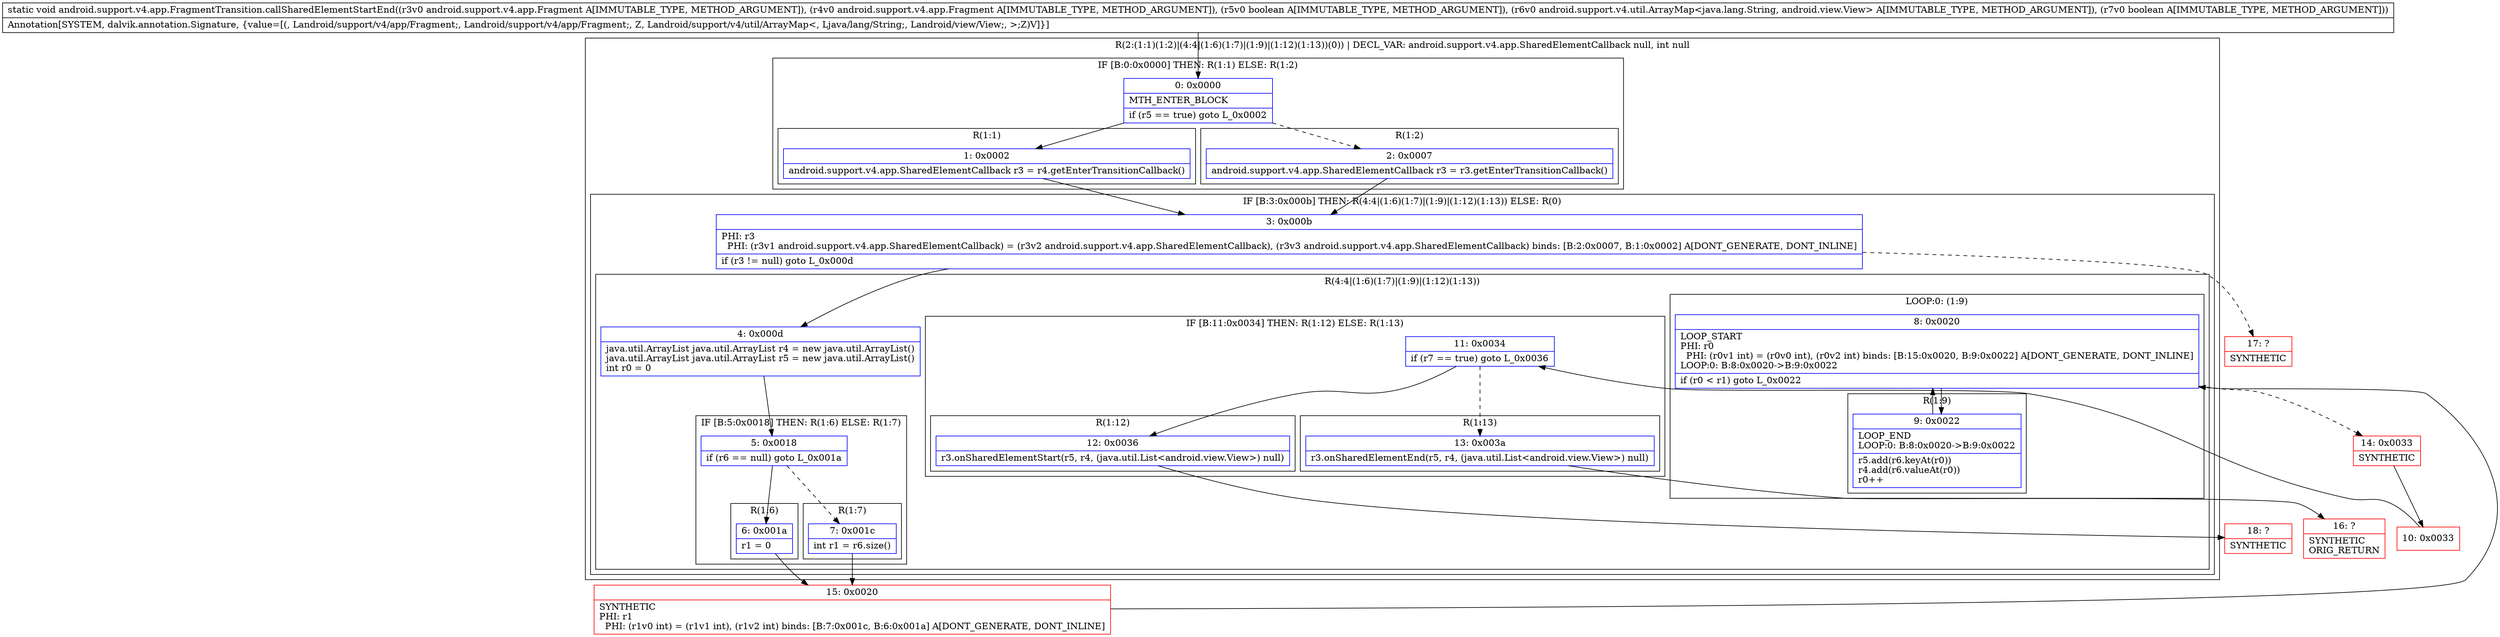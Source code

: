 digraph "CFG forandroid.support.v4.app.FragmentTransition.callSharedElementStartEnd(Landroid\/support\/v4\/app\/Fragment;Landroid\/support\/v4\/app\/Fragment;ZLandroid\/support\/v4\/util\/ArrayMap;Z)V" {
subgraph cluster_Region_110373510 {
label = "R(2:(1:1)(1:2)|(4:4|(1:6)(1:7)|(1:9)|(1:12)(1:13))(0)) | DECL_VAR: android.support.v4.app.SharedElementCallback null, int null\l";
node [shape=record,color=blue];
subgraph cluster_IfRegion_1510254415 {
label = "IF [B:0:0x0000] THEN: R(1:1) ELSE: R(1:2)";
node [shape=record,color=blue];
Node_0 [shape=record,label="{0\:\ 0x0000|MTH_ENTER_BLOCK\l|if (r5 == true) goto L_0x0002\l}"];
subgraph cluster_Region_841698127 {
label = "R(1:1)";
node [shape=record,color=blue];
Node_1 [shape=record,label="{1\:\ 0x0002|android.support.v4.app.SharedElementCallback r3 = r4.getEnterTransitionCallback()\l}"];
}
subgraph cluster_Region_764535667 {
label = "R(1:2)";
node [shape=record,color=blue];
Node_2 [shape=record,label="{2\:\ 0x0007|android.support.v4.app.SharedElementCallback r3 = r3.getEnterTransitionCallback()\l}"];
}
}
subgraph cluster_IfRegion_1743447078 {
label = "IF [B:3:0x000b] THEN: R(4:4|(1:6)(1:7)|(1:9)|(1:12)(1:13)) ELSE: R(0)";
node [shape=record,color=blue];
Node_3 [shape=record,label="{3\:\ 0x000b|PHI: r3 \l  PHI: (r3v1 android.support.v4.app.SharedElementCallback) = (r3v2 android.support.v4.app.SharedElementCallback), (r3v3 android.support.v4.app.SharedElementCallback) binds: [B:2:0x0007, B:1:0x0002] A[DONT_GENERATE, DONT_INLINE]\l|if (r3 != null) goto L_0x000d\l}"];
subgraph cluster_Region_961592133 {
label = "R(4:4|(1:6)(1:7)|(1:9)|(1:12)(1:13))";
node [shape=record,color=blue];
Node_4 [shape=record,label="{4\:\ 0x000d|java.util.ArrayList java.util.ArrayList r4 = new java.util.ArrayList()\ljava.util.ArrayList java.util.ArrayList r5 = new java.util.ArrayList()\lint r0 = 0\l}"];
subgraph cluster_IfRegion_629797770 {
label = "IF [B:5:0x0018] THEN: R(1:6) ELSE: R(1:7)";
node [shape=record,color=blue];
Node_5 [shape=record,label="{5\:\ 0x0018|if (r6 == null) goto L_0x001a\l}"];
subgraph cluster_Region_1337065819 {
label = "R(1:6)";
node [shape=record,color=blue];
Node_6 [shape=record,label="{6\:\ 0x001a|r1 = 0\l}"];
}
subgraph cluster_Region_345506965 {
label = "R(1:7)";
node [shape=record,color=blue];
Node_7 [shape=record,label="{7\:\ 0x001c|int r1 = r6.size()\l}"];
}
}
subgraph cluster_LoopRegion_715909138 {
label = "LOOP:0: (1:9)";
node [shape=record,color=blue];
Node_8 [shape=record,label="{8\:\ 0x0020|LOOP_START\lPHI: r0 \l  PHI: (r0v1 int) = (r0v0 int), (r0v2 int) binds: [B:15:0x0020, B:9:0x0022] A[DONT_GENERATE, DONT_INLINE]\lLOOP:0: B:8:0x0020\-\>B:9:0x0022\l|if (r0 \< r1) goto L_0x0022\l}"];
subgraph cluster_Region_1554797622 {
label = "R(1:9)";
node [shape=record,color=blue];
Node_9 [shape=record,label="{9\:\ 0x0022|LOOP_END\lLOOP:0: B:8:0x0020\-\>B:9:0x0022\l|r5.add(r6.keyAt(r0))\lr4.add(r6.valueAt(r0))\lr0++\l}"];
}
}
subgraph cluster_IfRegion_49167783 {
label = "IF [B:11:0x0034] THEN: R(1:12) ELSE: R(1:13)";
node [shape=record,color=blue];
Node_11 [shape=record,label="{11\:\ 0x0034|if (r7 == true) goto L_0x0036\l}"];
subgraph cluster_Region_2122624683 {
label = "R(1:12)";
node [shape=record,color=blue];
Node_12 [shape=record,label="{12\:\ 0x0036|r3.onSharedElementStart(r5, r4, (java.util.List\<android.view.View\>) null)\l}"];
}
subgraph cluster_Region_371061511 {
label = "R(1:13)";
node [shape=record,color=blue];
Node_13 [shape=record,label="{13\:\ 0x003a|r3.onSharedElementEnd(r5, r4, (java.util.List\<android.view.View\>) null)\l}"];
}
}
}
subgraph cluster_Region_2108677226 {
label = "R(0)";
node [shape=record,color=blue];
}
}
}
Node_10 [shape=record,color=red,label="{10\:\ 0x0033}"];
Node_14 [shape=record,color=red,label="{14\:\ 0x0033|SYNTHETIC\l}"];
Node_15 [shape=record,color=red,label="{15\:\ 0x0020|SYNTHETIC\lPHI: r1 \l  PHI: (r1v0 int) = (r1v1 int), (r1v2 int) binds: [B:7:0x001c, B:6:0x001a] A[DONT_GENERATE, DONT_INLINE]\l}"];
Node_16 [shape=record,color=red,label="{16\:\ ?|SYNTHETIC\lORIG_RETURN\l}"];
Node_17 [shape=record,color=red,label="{17\:\ ?|SYNTHETIC\l}"];
Node_18 [shape=record,color=red,label="{18\:\ ?|SYNTHETIC\l}"];
MethodNode[shape=record,label="{static void android.support.v4.app.FragmentTransition.callSharedElementStartEnd((r3v0 android.support.v4.app.Fragment A[IMMUTABLE_TYPE, METHOD_ARGUMENT]), (r4v0 android.support.v4.app.Fragment A[IMMUTABLE_TYPE, METHOD_ARGUMENT]), (r5v0 boolean A[IMMUTABLE_TYPE, METHOD_ARGUMENT]), (r6v0 android.support.v4.util.ArrayMap\<java.lang.String, android.view.View\> A[IMMUTABLE_TYPE, METHOD_ARGUMENT]), (r7v0 boolean A[IMMUTABLE_TYPE, METHOD_ARGUMENT]))  | Annotation[SYSTEM, dalvik.annotation.Signature, \{value=[(, Landroid\/support\/v4\/app\/Fragment;, Landroid\/support\/v4\/app\/Fragment;, Z, Landroid\/support\/v4\/util\/ArrayMap\<, Ljava\/lang\/String;, Landroid\/view\/View;, \>;Z)V]\}]\l}"];
MethodNode -> Node_0;
Node_0 -> Node_1;
Node_0 -> Node_2[style=dashed];
Node_1 -> Node_3;
Node_2 -> Node_3;
Node_3 -> Node_4;
Node_3 -> Node_17[style=dashed];
Node_4 -> Node_5;
Node_5 -> Node_6;
Node_5 -> Node_7[style=dashed];
Node_6 -> Node_15;
Node_7 -> Node_15;
Node_8 -> Node_9;
Node_8 -> Node_14[style=dashed];
Node_9 -> Node_8;
Node_11 -> Node_12;
Node_11 -> Node_13[style=dashed];
Node_12 -> Node_18;
Node_13 -> Node_16;
Node_10 -> Node_11;
Node_14 -> Node_10;
Node_15 -> Node_8;
}

